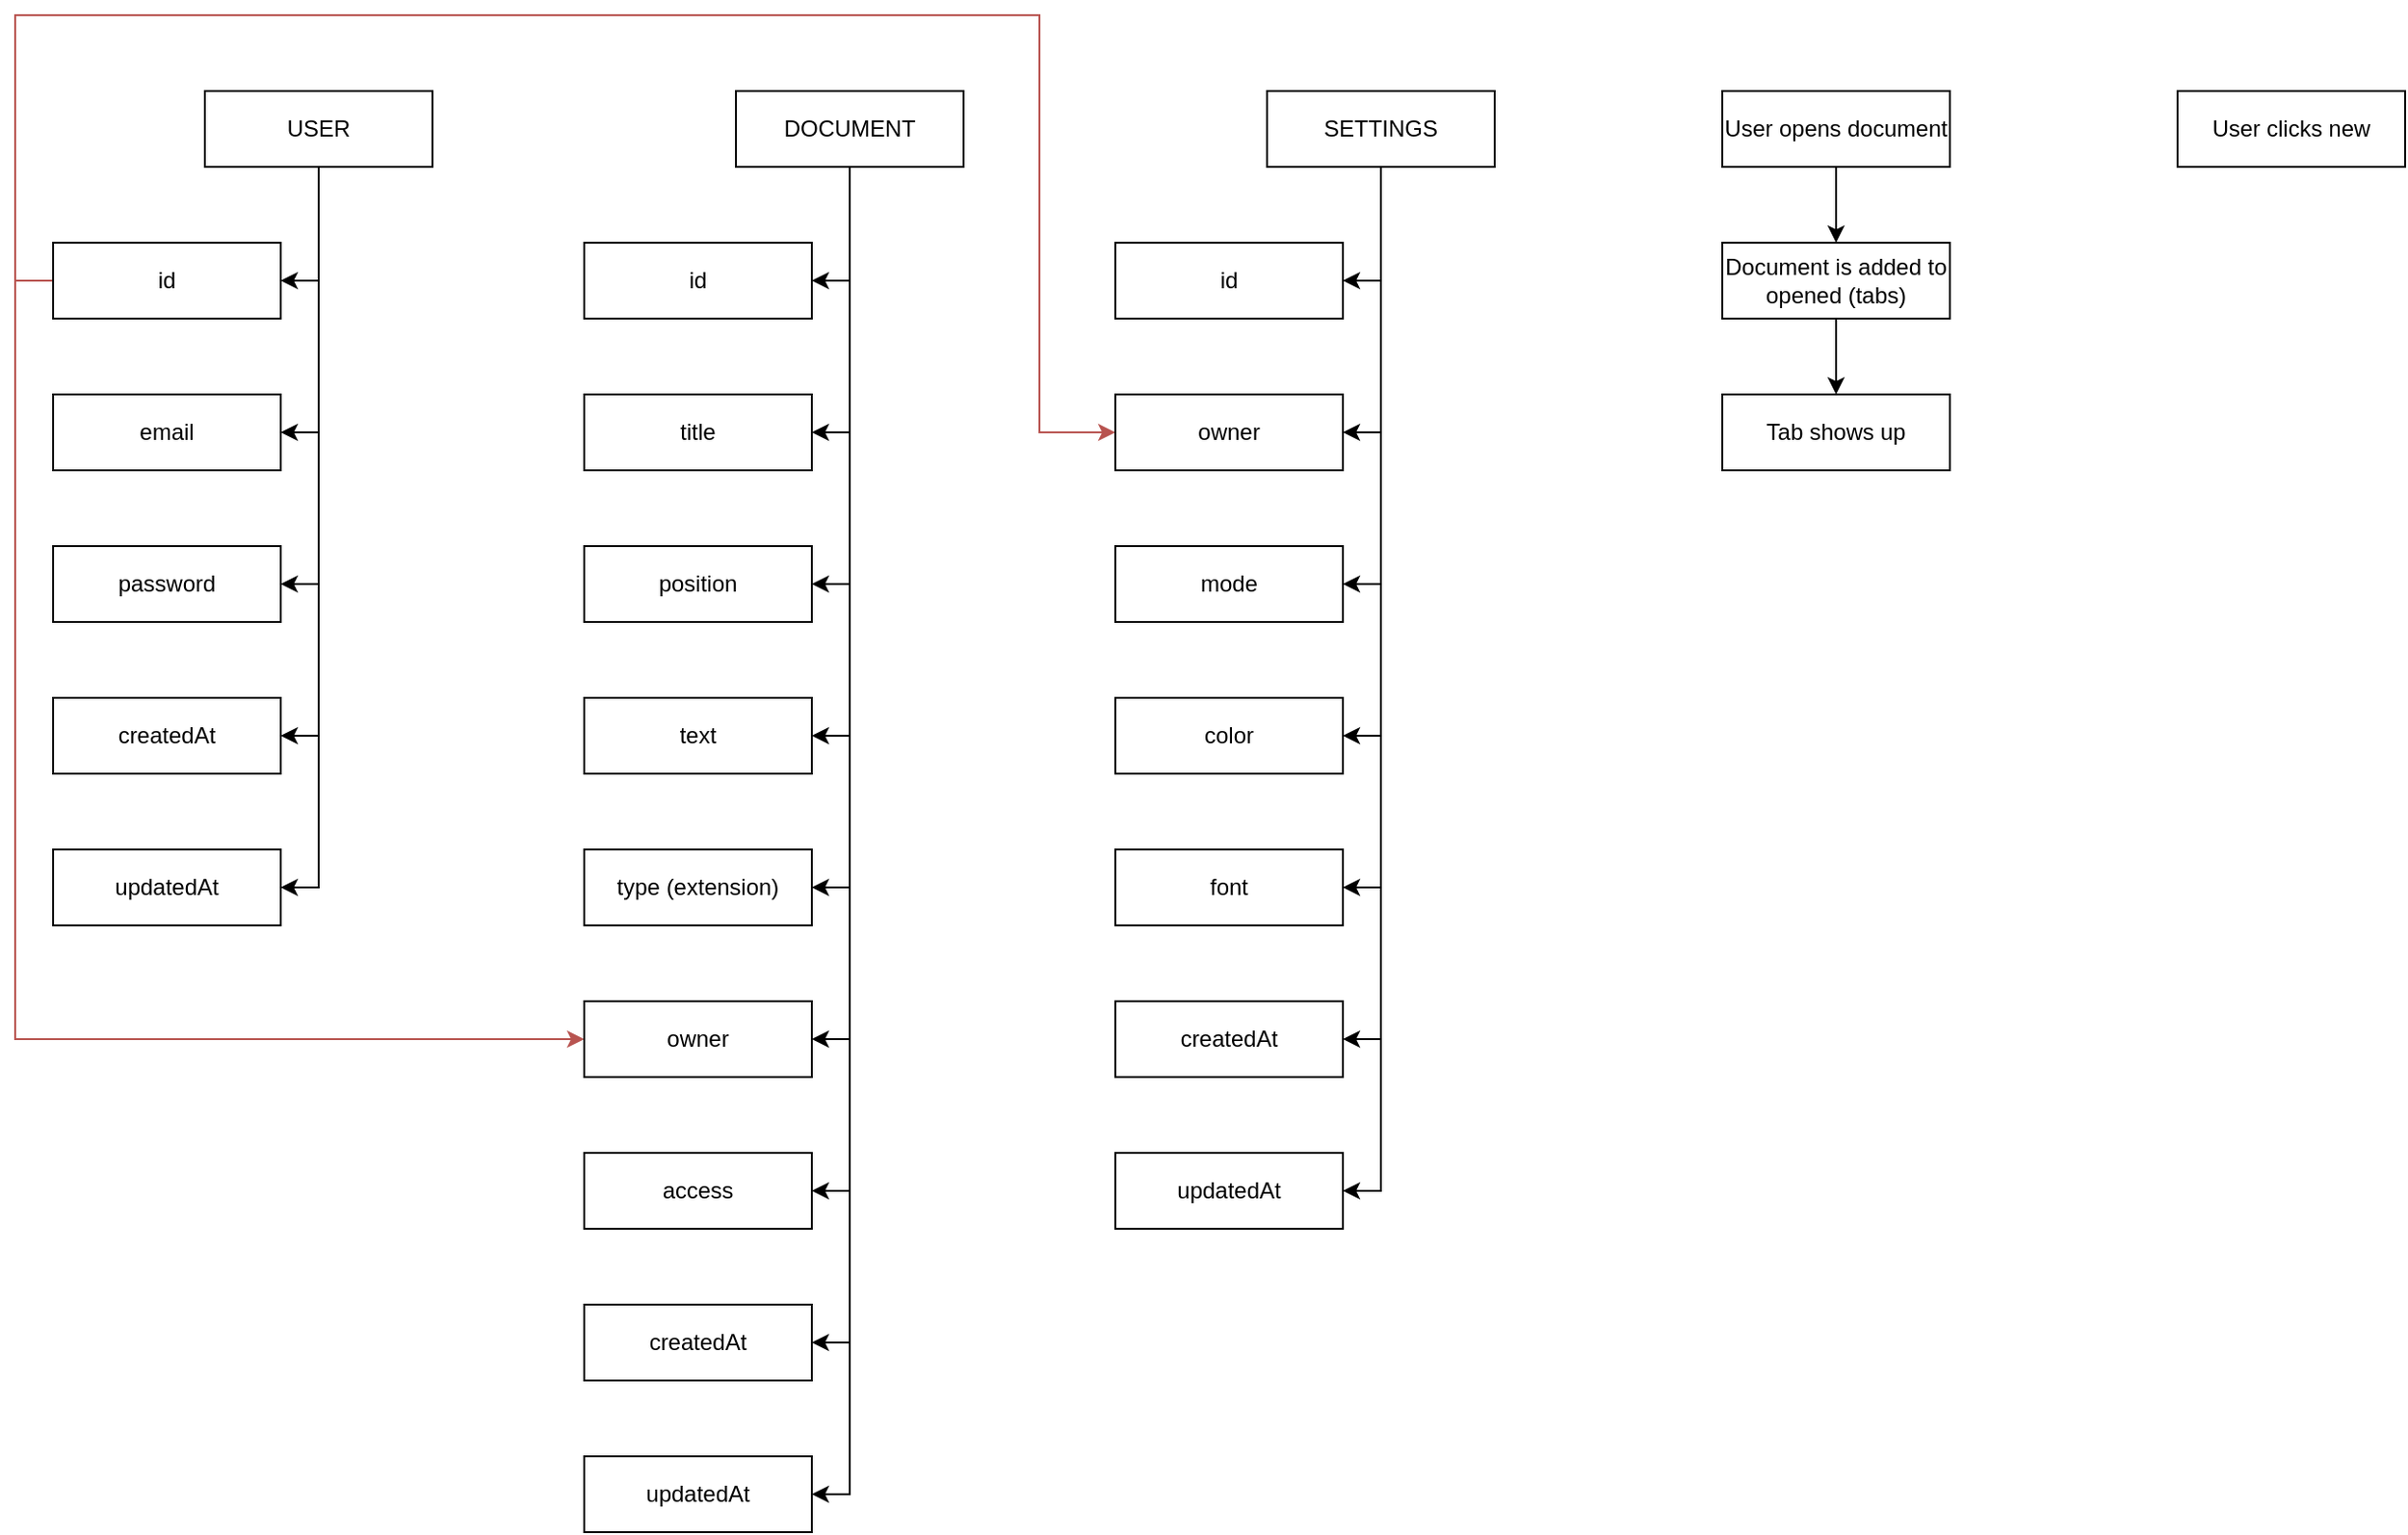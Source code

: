 <mxfile version="21.1.2" type="github">
  <diagram name="Сторінка-1" id="dH4kd5EWdRIuRqbOYcRu">
    <mxGraphModel dx="1313" dy="726" grid="1" gridSize="10" guides="1" tooltips="1" connect="1" arrows="1" fold="1" page="1" pageScale="1" pageWidth="827" pageHeight="1169" math="0" shadow="0">
      <root>
        <mxCell id="0" />
        <mxCell id="1" parent="0" />
        <mxCell id="GCR3xAoKqGMS8lJZc-5P-9" style="edgeStyle=orthogonalEdgeStyle;rounded=0;orthogonalLoop=1;jettySize=auto;html=1;exitX=0.5;exitY=1;exitDx=0;exitDy=0;entryX=1;entryY=0.5;entryDx=0;entryDy=0;" parent="1" source="GCR3xAoKqGMS8lJZc-5P-1" target="GCR3xAoKqGMS8lJZc-5P-8" edge="1">
          <mxGeometry relative="1" as="geometry" />
        </mxCell>
        <mxCell id="GCR3xAoKqGMS8lJZc-5P-10" style="edgeStyle=orthogonalEdgeStyle;rounded=0;orthogonalLoop=1;jettySize=auto;html=1;exitX=0.5;exitY=1;exitDx=0;exitDy=0;entryX=1;entryY=0.5;entryDx=0;entryDy=0;" parent="1" source="GCR3xAoKqGMS8lJZc-5P-1" target="GCR3xAoKqGMS8lJZc-5P-5" edge="1">
          <mxGeometry relative="1" as="geometry" />
        </mxCell>
        <mxCell id="GCR3xAoKqGMS8lJZc-5P-11" style="edgeStyle=orthogonalEdgeStyle;rounded=0;orthogonalLoop=1;jettySize=auto;html=1;exitX=0.5;exitY=1;exitDx=0;exitDy=0;entryX=1;entryY=0.5;entryDx=0;entryDy=0;" parent="1" source="GCR3xAoKqGMS8lJZc-5P-1" target="GCR3xAoKqGMS8lJZc-5P-6" edge="1">
          <mxGeometry relative="1" as="geometry" />
        </mxCell>
        <mxCell id="GCR3xAoKqGMS8lJZc-5P-32" style="edgeStyle=orthogonalEdgeStyle;rounded=0;orthogonalLoop=1;jettySize=auto;html=1;exitX=0.5;exitY=1;exitDx=0;exitDy=0;entryX=1;entryY=0.5;entryDx=0;entryDy=0;" parent="1" source="GCR3xAoKqGMS8lJZc-5P-1" target="GCR3xAoKqGMS8lJZc-5P-26" edge="1">
          <mxGeometry relative="1" as="geometry" />
        </mxCell>
        <mxCell id="GCR3xAoKqGMS8lJZc-5P-33" style="edgeStyle=orthogonalEdgeStyle;rounded=0;orthogonalLoop=1;jettySize=auto;html=1;exitX=0.5;exitY=1;exitDx=0;exitDy=0;entryX=1;entryY=0.5;entryDx=0;entryDy=0;" parent="1" source="GCR3xAoKqGMS8lJZc-5P-1" target="GCR3xAoKqGMS8lJZc-5P-27" edge="1">
          <mxGeometry relative="1" as="geometry" />
        </mxCell>
        <mxCell id="GCR3xAoKqGMS8lJZc-5P-1" value="USER" style="rounded=0;whiteSpace=wrap;html=1;" parent="1" vertex="1">
          <mxGeometry x="160" y="80" width="120" height="40" as="geometry" />
        </mxCell>
        <mxCell id="GCR3xAoKqGMS8lJZc-5P-15" style="edgeStyle=orthogonalEdgeStyle;rounded=0;orthogonalLoop=1;jettySize=auto;html=1;exitX=0.5;exitY=1;exitDx=0;exitDy=0;entryX=1;entryY=0.5;entryDx=0;entryDy=0;" parent="1" source="GCR3xAoKqGMS8lJZc-5P-2" target="GCR3xAoKqGMS8lJZc-5P-14" edge="1">
          <mxGeometry relative="1" as="geometry" />
        </mxCell>
        <mxCell id="GCR3xAoKqGMS8lJZc-5P-16" style="edgeStyle=orthogonalEdgeStyle;rounded=0;orthogonalLoop=1;jettySize=auto;html=1;exitX=0.5;exitY=1;exitDx=0;exitDy=0;entryX=1;entryY=0.5;entryDx=0;entryDy=0;" parent="1" source="GCR3xAoKqGMS8lJZc-5P-2" target="GCR3xAoKqGMS8lJZc-5P-12" edge="1">
          <mxGeometry relative="1" as="geometry" />
        </mxCell>
        <mxCell id="GCR3xAoKqGMS8lJZc-5P-17" style="edgeStyle=orthogonalEdgeStyle;rounded=0;orthogonalLoop=1;jettySize=auto;html=1;exitX=0.5;exitY=1;exitDx=0;exitDy=0;entryX=1;entryY=0.5;entryDx=0;entryDy=0;" parent="1" source="GCR3xAoKqGMS8lJZc-5P-2" target="GCR3xAoKqGMS8lJZc-5P-13" edge="1">
          <mxGeometry relative="1" as="geometry" />
        </mxCell>
        <mxCell id="GCR3xAoKqGMS8lJZc-5P-19" style="edgeStyle=orthogonalEdgeStyle;rounded=0;orthogonalLoop=1;jettySize=auto;html=1;exitX=0.5;exitY=1;exitDx=0;exitDy=0;entryX=1;entryY=0.5;entryDx=0;entryDy=0;" parent="1" source="GCR3xAoKqGMS8lJZc-5P-2" target="GCR3xAoKqGMS8lJZc-5P-18" edge="1">
          <mxGeometry relative="1" as="geometry" />
        </mxCell>
        <mxCell id="GCR3xAoKqGMS8lJZc-5P-23" style="edgeStyle=orthogonalEdgeStyle;rounded=0;orthogonalLoop=1;jettySize=auto;html=1;exitX=0.5;exitY=1;exitDx=0;exitDy=0;entryX=1;entryY=0.5;entryDx=0;entryDy=0;" parent="1" source="GCR3xAoKqGMS8lJZc-5P-2" target="GCR3xAoKqGMS8lJZc-5P-20" edge="1">
          <mxGeometry relative="1" as="geometry" />
        </mxCell>
        <mxCell id="GCR3xAoKqGMS8lJZc-5P-24" style="edgeStyle=orthogonalEdgeStyle;rounded=0;orthogonalLoop=1;jettySize=auto;html=1;exitX=0.5;exitY=1;exitDx=0;exitDy=0;entryX=1;entryY=0.5;entryDx=0;entryDy=0;" parent="1" source="GCR3xAoKqGMS8lJZc-5P-2" target="GCR3xAoKqGMS8lJZc-5P-21" edge="1">
          <mxGeometry relative="1" as="geometry" />
        </mxCell>
        <mxCell id="GCR3xAoKqGMS8lJZc-5P-25" style="edgeStyle=orthogonalEdgeStyle;rounded=0;orthogonalLoop=1;jettySize=auto;html=1;exitX=0.5;exitY=1;exitDx=0;exitDy=0;entryX=1;entryY=0.5;entryDx=0;entryDy=0;" parent="1" source="GCR3xAoKqGMS8lJZc-5P-2" target="GCR3xAoKqGMS8lJZc-5P-22" edge="1">
          <mxGeometry relative="1" as="geometry" />
        </mxCell>
        <mxCell id="GCR3xAoKqGMS8lJZc-5P-30" style="edgeStyle=orthogonalEdgeStyle;rounded=0;orthogonalLoop=1;jettySize=auto;html=1;exitX=0.5;exitY=1;exitDx=0;exitDy=0;entryX=1;entryY=0.5;entryDx=0;entryDy=0;" parent="1" source="GCR3xAoKqGMS8lJZc-5P-2" target="GCR3xAoKqGMS8lJZc-5P-28" edge="1">
          <mxGeometry relative="1" as="geometry" />
        </mxCell>
        <mxCell id="GCR3xAoKqGMS8lJZc-5P-31" style="edgeStyle=orthogonalEdgeStyle;rounded=0;orthogonalLoop=1;jettySize=auto;html=1;exitX=0.5;exitY=1;exitDx=0;exitDy=0;entryX=1;entryY=0.5;entryDx=0;entryDy=0;" parent="1" source="GCR3xAoKqGMS8lJZc-5P-2" target="GCR3xAoKqGMS8lJZc-5P-29" edge="1">
          <mxGeometry relative="1" as="geometry" />
        </mxCell>
        <mxCell id="GCR3xAoKqGMS8lJZc-5P-2" value="DOCUMENT" style="rounded=0;whiteSpace=wrap;html=1;" parent="1" vertex="1">
          <mxGeometry x="440" y="80" width="120" height="40" as="geometry" />
        </mxCell>
        <mxCell id="GCR3xAoKqGMS8lJZc-5P-42" style="edgeStyle=orthogonalEdgeStyle;rounded=0;orthogonalLoop=1;jettySize=auto;html=1;exitX=0.5;exitY=1;exitDx=0;exitDy=0;entryX=1;entryY=0.5;entryDx=0;entryDy=0;" parent="1" source="GCR3xAoKqGMS8lJZc-5P-3" target="GCR3xAoKqGMS8lJZc-5P-36" edge="1">
          <mxGeometry relative="1" as="geometry" />
        </mxCell>
        <mxCell id="GCR3xAoKqGMS8lJZc-5P-43" style="edgeStyle=orthogonalEdgeStyle;rounded=0;orthogonalLoop=1;jettySize=auto;html=1;exitX=0.5;exitY=1;exitDx=0;exitDy=0;entryX=1;entryY=0.5;entryDx=0;entryDy=0;" parent="1" source="GCR3xAoKqGMS8lJZc-5P-3" target="GCR3xAoKqGMS8lJZc-5P-37" edge="1">
          <mxGeometry relative="1" as="geometry" />
        </mxCell>
        <mxCell id="GCR3xAoKqGMS8lJZc-5P-44" style="edgeStyle=orthogonalEdgeStyle;rounded=0;orthogonalLoop=1;jettySize=auto;html=1;exitX=0.5;exitY=1;exitDx=0;exitDy=0;entryX=1;entryY=0.5;entryDx=0;entryDy=0;" parent="1" source="GCR3xAoKqGMS8lJZc-5P-3" target="GCR3xAoKqGMS8lJZc-5P-39" edge="1">
          <mxGeometry relative="1" as="geometry" />
        </mxCell>
        <mxCell id="GCR3xAoKqGMS8lJZc-5P-45" style="edgeStyle=orthogonalEdgeStyle;rounded=0;orthogonalLoop=1;jettySize=auto;html=1;exitX=0.5;exitY=1;exitDx=0;exitDy=0;entryX=1;entryY=0.5;entryDx=0;entryDy=0;" parent="1" source="GCR3xAoKqGMS8lJZc-5P-3" target="GCR3xAoKqGMS8lJZc-5P-40" edge="1">
          <mxGeometry relative="1" as="geometry" />
        </mxCell>
        <mxCell id="GCR3xAoKqGMS8lJZc-5P-46" style="edgeStyle=orthogonalEdgeStyle;rounded=0;orthogonalLoop=1;jettySize=auto;html=1;exitX=0.5;exitY=1;exitDx=0;exitDy=0;entryX=1;entryY=0.5;entryDx=0;entryDy=0;" parent="1" source="GCR3xAoKqGMS8lJZc-5P-3" target="GCR3xAoKqGMS8lJZc-5P-41" edge="1">
          <mxGeometry relative="1" as="geometry" />
        </mxCell>
        <mxCell id="GCR3xAoKqGMS8lJZc-5P-49" style="edgeStyle=orthogonalEdgeStyle;rounded=0;orthogonalLoop=1;jettySize=auto;html=1;exitX=0.5;exitY=1;exitDx=0;exitDy=0;entryX=1;entryY=0.5;entryDx=0;entryDy=0;" parent="1" source="GCR3xAoKqGMS8lJZc-5P-3" target="GCR3xAoKqGMS8lJZc-5P-47" edge="1">
          <mxGeometry relative="1" as="geometry" />
        </mxCell>
        <mxCell id="GCR3xAoKqGMS8lJZc-5P-50" style="edgeStyle=orthogonalEdgeStyle;rounded=0;orthogonalLoop=1;jettySize=auto;html=1;exitX=0.5;exitY=1;exitDx=0;exitDy=0;entryX=1;entryY=0.5;entryDx=0;entryDy=0;" parent="1" source="GCR3xAoKqGMS8lJZc-5P-3" target="GCR3xAoKqGMS8lJZc-5P-48" edge="1">
          <mxGeometry relative="1" as="geometry" />
        </mxCell>
        <mxCell id="GCR3xAoKqGMS8lJZc-5P-3" value="SETTINGS" style="rounded=0;whiteSpace=wrap;html=1;" parent="1" vertex="1">
          <mxGeometry x="720" y="80" width="120" height="40" as="geometry" />
        </mxCell>
        <mxCell id="GCR3xAoKqGMS8lJZc-5P-5" value="email" style="rounded=0;whiteSpace=wrap;html=1;" parent="1" vertex="1">
          <mxGeometry x="80" y="240" width="120" height="40" as="geometry" />
        </mxCell>
        <mxCell id="GCR3xAoKqGMS8lJZc-5P-6" value="password" style="rounded=0;whiteSpace=wrap;html=1;" parent="1" vertex="1">
          <mxGeometry x="80" y="320" width="120" height="40" as="geometry" />
        </mxCell>
        <mxCell id="GCR3xAoKqGMS8lJZc-5P-35" style="edgeStyle=orthogonalEdgeStyle;rounded=0;orthogonalLoop=1;jettySize=auto;html=1;exitX=0;exitY=0.5;exitDx=0;exitDy=0;entryX=0;entryY=0.5;entryDx=0;entryDy=0;fillColor=#f8cecc;strokeColor=#b85450;" parent="1" source="GCR3xAoKqGMS8lJZc-5P-8" target="GCR3xAoKqGMS8lJZc-5P-21" edge="1">
          <mxGeometry relative="1" as="geometry">
            <Array as="points">
              <mxPoint x="60" y="180" />
              <mxPoint x="60" y="580" />
            </Array>
          </mxGeometry>
        </mxCell>
        <mxCell id="GCR3xAoKqGMS8lJZc-5P-51" style="edgeStyle=orthogonalEdgeStyle;rounded=0;orthogonalLoop=1;jettySize=auto;html=1;exitX=0;exitY=0.5;exitDx=0;exitDy=0;entryX=0;entryY=0.5;entryDx=0;entryDy=0;fillColor=#f8cecc;strokeColor=#b85450;" parent="1" source="GCR3xAoKqGMS8lJZc-5P-8" target="GCR3xAoKqGMS8lJZc-5P-37" edge="1">
          <mxGeometry relative="1" as="geometry">
            <Array as="points">
              <mxPoint x="60" y="180" />
              <mxPoint x="60" y="40" />
              <mxPoint x="600" y="40" />
              <mxPoint x="600" y="260" />
            </Array>
          </mxGeometry>
        </mxCell>
        <mxCell id="GCR3xAoKqGMS8lJZc-5P-8" value="id" style="rounded=0;whiteSpace=wrap;html=1;" parent="1" vertex="1">
          <mxGeometry x="80" y="160" width="120" height="40" as="geometry" />
        </mxCell>
        <mxCell id="GCR3xAoKqGMS8lJZc-5P-12" value="title" style="rounded=0;whiteSpace=wrap;html=1;" parent="1" vertex="1">
          <mxGeometry x="360" y="240" width="120" height="40" as="geometry" />
        </mxCell>
        <mxCell id="GCR3xAoKqGMS8lJZc-5P-13" value="position" style="rounded=0;whiteSpace=wrap;html=1;" parent="1" vertex="1">
          <mxGeometry x="360" y="320" width="120" height="40" as="geometry" />
        </mxCell>
        <mxCell id="GCR3xAoKqGMS8lJZc-5P-14" value="id" style="rounded=0;whiteSpace=wrap;html=1;" parent="1" vertex="1">
          <mxGeometry x="360" y="160" width="120" height="40" as="geometry" />
        </mxCell>
        <mxCell id="GCR3xAoKqGMS8lJZc-5P-18" value="text" style="rounded=0;whiteSpace=wrap;html=1;" parent="1" vertex="1">
          <mxGeometry x="360" y="400" width="120" height="40" as="geometry" />
        </mxCell>
        <mxCell id="GCR3xAoKqGMS8lJZc-5P-20" value="type (extension)" style="rounded=0;whiteSpace=wrap;html=1;" parent="1" vertex="1">
          <mxGeometry x="360" y="480" width="120" height="40" as="geometry" />
        </mxCell>
        <mxCell id="GCR3xAoKqGMS8lJZc-5P-21" value="owner" style="rounded=0;whiteSpace=wrap;html=1;" parent="1" vertex="1">
          <mxGeometry x="360" y="560" width="120" height="40" as="geometry" />
        </mxCell>
        <mxCell id="GCR3xAoKqGMS8lJZc-5P-22" value="access" style="rounded=0;whiteSpace=wrap;html=1;" parent="1" vertex="1">
          <mxGeometry x="360" y="640" width="120" height="40" as="geometry" />
        </mxCell>
        <mxCell id="GCR3xAoKqGMS8lJZc-5P-26" value="createdAt" style="rounded=0;whiteSpace=wrap;html=1;" parent="1" vertex="1">
          <mxGeometry x="80" y="400" width="120" height="40" as="geometry" />
        </mxCell>
        <mxCell id="GCR3xAoKqGMS8lJZc-5P-27" value="updatedAt" style="rounded=0;whiteSpace=wrap;html=1;" parent="1" vertex="1">
          <mxGeometry x="80" y="480" width="120" height="40" as="geometry" />
        </mxCell>
        <mxCell id="GCR3xAoKqGMS8lJZc-5P-28" value="createdAt" style="rounded=0;whiteSpace=wrap;html=1;" parent="1" vertex="1">
          <mxGeometry x="360" y="720" width="120" height="40" as="geometry" />
        </mxCell>
        <mxCell id="GCR3xAoKqGMS8lJZc-5P-29" value="updatedAt" style="rounded=0;whiteSpace=wrap;html=1;" parent="1" vertex="1">
          <mxGeometry x="360" y="800" width="120" height="40" as="geometry" />
        </mxCell>
        <mxCell id="GCR3xAoKqGMS8lJZc-5P-36" value="id" style="rounded=0;whiteSpace=wrap;html=1;" parent="1" vertex="1">
          <mxGeometry x="640" y="160" width="120" height="40" as="geometry" />
        </mxCell>
        <mxCell id="GCR3xAoKqGMS8lJZc-5P-37" value="owner" style="rounded=0;whiteSpace=wrap;html=1;" parent="1" vertex="1">
          <mxGeometry x="640" y="240" width="120" height="40" as="geometry" />
        </mxCell>
        <mxCell id="GCR3xAoKqGMS8lJZc-5P-39" value="mode" style="rounded=0;whiteSpace=wrap;html=1;" parent="1" vertex="1">
          <mxGeometry x="640" y="320" width="120" height="40" as="geometry" />
        </mxCell>
        <mxCell id="GCR3xAoKqGMS8lJZc-5P-40" value="color" style="rounded=0;whiteSpace=wrap;html=1;" parent="1" vertex="1">
          <mxGeometry x="640" y="400" width="120" height="40" as="geometry" />
        </mxCell>
        <mxCell id="GCR3xAoKqGMS8lJZc-5P-41" value="font" style="rounded=0;whiteSpace=wrap;html=1;" parent="1" vertex="1">
          <mxGeometry x="640" y="480" width="120" height="40" as="geometry" />
        </mxCell>
        <mxCell id="GCR3xAoKqGMS8lJZc-5P-47" value="createdAt" style="rounded=0;whiteSpace=wrap;html=1;" parent="1" vertex="1">
          <mxGeometry x="640" y="560" width="120" height="40" as="geometry" />
        </mxCell>
        <mxCell id="GCR3xAoKqGMS8lJZc-5P-48" value="updatedAt" style="rounded=0;whiteSpace=wrap;html=1;" parent="1" vertex="1">
          <mxGeometry x="640" y="640" width="120" height="40" as="geometry" />
        </mxCell>
        <mxCell id="ITLrX4baEUm2anShjZq_-5" value="" style="edgeStyle=orthogonalEdgeStyle;rounded=0;orthogonalLoop=1;jettySize=auto;html=1;" edge="1" parent="1" source="ITLrX4baEUm2anShjZq_-1" target="ITLrX4baEUm2anShjZq_-2">
          <mxGeometry relative="1" as="geometry" />
        </mxCell>
        <mxCell id="ITLrX4baEUm2anShjZq_-1" value="User opens document" style="rounded=0;whiteSpace=wrap;html=1;" vertex="1" parent="1">
          <mxGeometry x="960" y="80" width="120" height="40" as="geometry" />
        </mxCell>
        <mxCell id="ITLrX4baEUm2anShjZq_-6" value="" style="edgeStyle=orthogonalEdgeStyle;rounded=0;orthogonalLoop=1;jettySize=auto;html=1;" edge="1" parent="1" source="ITLrX4baEUm2anShjZq_-2" target="ITLrX4baEUm2anShjZq_-3">
          <mxGeometry relative="1" as="geometry" />
        </mxCell>
        <mxCell id="ITLrX4baEUm2anShjZq_-2" value="Document is added to opened (tabs)" style="rounded=0;whiteSpace=wrap;html=1;" vertex="1" parent="1">
          <mxGeometry x="960" y="160" width="120" height="40" as="geometry" />
        </mxCell>
        <mxCell id="ITLrX4baEUm2anShjZq_-3" value="Tab shows up" style="rounded=0;whiteSpace=wrap;html=1;" vertex="1" parent="1">
          <mxGeometry x="960" y="240" width="120" height="40" as="geometry" />
        </mxCell>
        <mxCell id="ITLrX4baEUm2anShjZq_-4" value="User clicks new" style="rounded=0;whiteSpace=wrap;html=1;" vertex="1" parent="1">
          <mxGeometry x="1200" y="80" width="120" height="40" as="geometry" />
        </mxCell>
      </root>
    </mxGraphModel>
  </diagram>
</mxfile>
